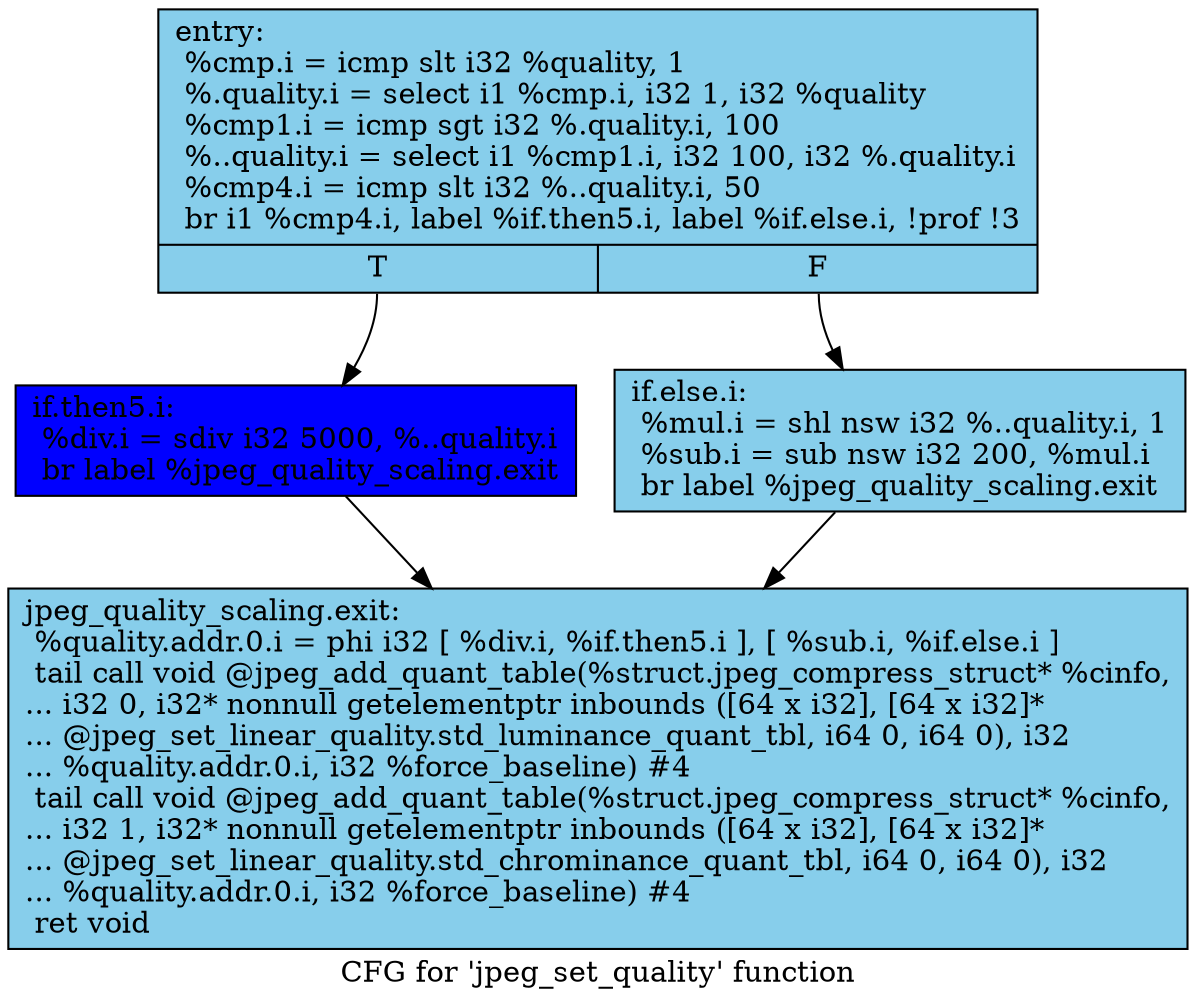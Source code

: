 digraph "CFG for 'jpeg_set_quality' function" {
	label="CFG for 'jpeg_set_quality' function";

	Node0x6602aa0 [shape=record, style = filled, fillcolor = skyblue, label="{entry:\l  %cmp.i = icmp slt i32 %quality, 1\l  %.quality.i = select i1 %cmp.i, i32 1, i32 %quality\l  %cmp1.i = icmp sgt i32 %.quality.i, 100\l  %..quality.i = select i1 %cmp1.i, i32 100, i32 %.quality.i\l  %cmp4.i = icmp slt i32 %..quality.i, 50\l  br i1 %cmp4.i, label %if.then5.i, label %if.else.i, !prof !3\l|{<s0>T|<s1>F}}"];
	Node0x6602aa0:s0 -> Node0x6602e50;
	Node0x6602aa0:s1 -> Node0x6602ed0;
	Node0x6602e50 [shape=record, style = filled, fillcolor = blue, label="{if.then5.i:                                       \l  %div.i = sdiv i32 5000, %..quality.i\l  br label %jpeg_quality_scaling.exit\l}"];
	Node0x6602e50 -> Node0x6603720;
	Node0x6602ed0 [shape=record, style = filled, fillcolor = skyblue, label="{if.else.i:                                        \l  %mul.i = shl nsw i32 %..quality.i, 1\l  %sub.i = sub nsw i32 200, %mul.i\l  br label %jpeg_quality_scaling.exit\l}"];
	Node0x6602ed0 -> Node0x6603720;
	Node0x6603720 [shape=record, style = filled, fillcolor = skyblue, label="{jpeg_quality_scaling.exit:                        \l  %quality.addr.0.i = phi i32 [ %div.i, %if.then5.i ], [ %sub.i, %if.else.i ]\l  tail call void @jpeg_add_quant_table(%struct.jpeg_compress_struct* %cinfo,\l... i32 0, i32* nonnull getelementptr inbounds ([64 x i32], [64 x i32]*\l... @jpeg_set_linear_quality.std_luminance_quant_tbl, i64 0, i64 0), i32\l... %quality.addr.0.i, i32 %force_baseline) #4\l  tail call void @jpeg_add_quant_table(%struct.jpeg_compress_struct* %cinfo,\l... i32 1, i32* nonnull getelementptr inbounds ([64 x i32], [64 x i32]*\l... @jpeg_set_linear_quality.std_chrominance_quant_tbl, i64 0, i64 0), i32\l... %quality.addr.0.i, i32 %force_baseline) #4\l  ret void\l}"];
}
